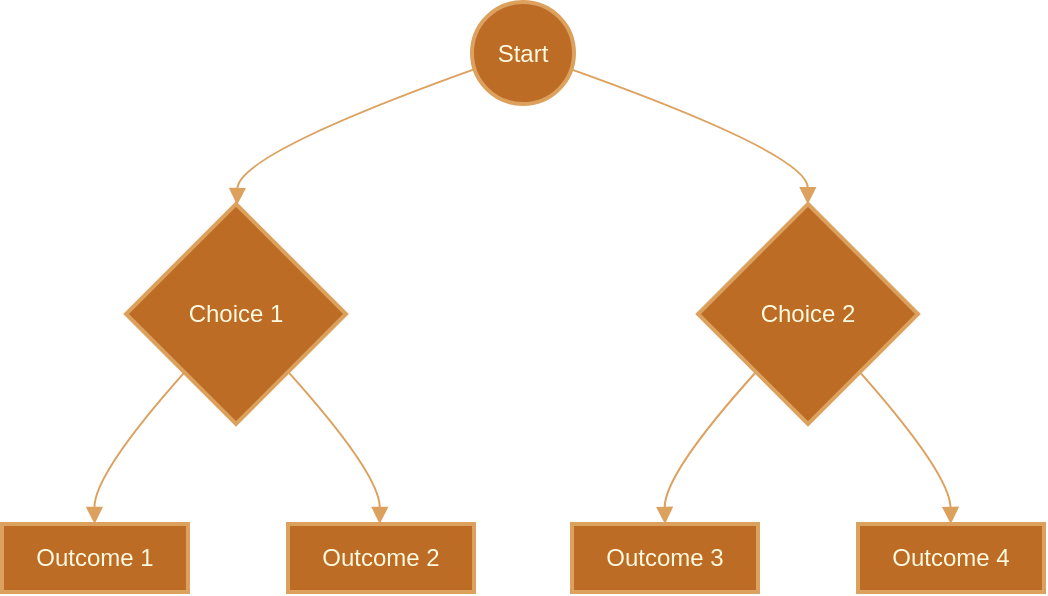 <mxfile version="24.4.10" type="github">
  <diagram name="Page-1" id="RrPEeyGKf9GaZPRZOBHh">
    <mxGraphModel dx="1195" dy="1799" grid="1" gridSize="10" guides="1" tooltips="1" connect="1" arrows="1" fold="1" page="1" pageScale="1" pageWidth="827" pageHeight="1169" math="0" shadow="0">
      <root>
        <mxCell id="0" />
        <mxCell id="1" parent="0" />
        <mxCell id="2" value="Start" style="ellipse;aspect=fixed;strokeWidth=2;whiteSpace=wrap;labelBackgroundColor=none;fillColor=#BC6C25;strokeColor=#DDA15E;fontColor=#FEFAE0;" parent="1" vertex="1">
          <mxGeometry x="235" width="51" height="51" as="geometry" />
        </mxCell>
        <mxCell id="3" value="Choice 1" style="rhombus;strokeWidth=2;whiteSpace=wrap;labelBackgroundColor=none;fillColor=#BC6C25;strokeColor=#DDA15E;fontColor=#FEFAE0;" parent="1" vertex="1">
          <mxGeometry x="62" y="101" width="110" height="110" as="geometry" />
        </mxCell>
        <mxCell id="4" value="Choice 2" style="rhombus;strokeWidth=2;whiteSpace=wrap;labelBackgroundColor=none;fillColor=#BC6C25;strokeColor=#DDA15E;fontColor=#FEFAE0;" parent="1" vertex="1">
          <mxGeometry x="348" y="101" width="110" height="110" as="geometry" />
        </mxCell>
        <mxCell id="5" value="Outcome 1" style="whiteSpace=wrap;strokeWidth=2;labelBackgroundColor=none;fillColor=#BC6C25;strokeColor=#DDA15E;fontColor=#FEFAE0;" parent="1" vertex="1">
          <mxGeometry y="261" width="93" height="34" as="geometry" />
        </mxCell>
        <mxCell id="6" value="Outcome 2" style="whiteSpace=wrap;strokeWidth=2;labelBackgroundColor=none;fillColor=#BC6C25;strokeColor=#DDA15E;fontColor=#FEFAE0;" parent="1" vertex="1">
          <mxGeometry x="143" y="261" width="93" height="34" as="geometry" />
        </mxCell>
        <mxCell id="7" value="Outcome 3" style="whiteSpace=wrap;strokeWidth=2;labelBackgroundColor=none;fillColor=#BC6C25;strokeColor=#DDA15E;fontColor=#FEFAE0;" parent="1" vertex="1">
          <mxGeometry x="285" y="261" width="93" height="34" as="geometry" />
        </mxCell>
        <mxCell id="8" value="Outcome 4" style="whiteSpace=wrap;strokeWidth=2;labelBackgroundColor=none;fillColor=#BC6C25;strokeColor=#DDA15E;fontColor=#FEFAE0;" parent="1" vertex="1">
          <mxGeometry x="428" y="261" width="93" height="34" as="geometry" />
        </mxCell>
        <mxCell id="9" value="" style="curved=1;startArrow=none;endArrow=block;exitX=0.0;exitY=0.672;entryX=0.505;entryY=-0.003;labelBackgroundColor=none;strokeColor=#DDA15E;fontColor=default;" parent="1" source="2" target="3" edge="1">
          <mxGeometry relative="1" as="geometry">
            <Array as="points">
              <mxPoint x="118" y="76" />
            </Array>
          </mxGeometry>
        </mxCell>
        <mxCell id="10" value="" style="curved=1;startArrow=none;endArrow=block;exitX=0.994;exitY=0.672;entryX=0.499;entryY=-0.003;labelBackgroundColor=none;strokeColor=#DDA15E;fontColor=default;" parent="1" source="2" target="4" edge="1">
          <mxGeometry relative="1" as="geometry">
            <Array as="points">
              <mxPoint x="403" y="76" />
            </Array>
          </mxGeometry>
        </mxCell>
        <mxCell id="11" value="" style="curved=1;startArrow=none;endArrow=block;exitX=0.059;exitY=1.0;entryX=0.498;entryY=-0.0;labelBackgroundColor=none;strokeColor=#DDA15E;fontColor=default;" parent="1" source="3" target="5" edge="1">
          <mxGeometry relative="1" as="geometry">
            <Array as="points">
              <mxPoint x="46" y="236" />
            </Array>
          </mxGeometry>
        </mxCell>
        <mxCell id="12" value="" style="curved=1;startArrow=none;endArrow=block;exitX=0.951;exitY=1.0;entryX=0.493;entryY=-0.0;labelBackgroundColor=none;strokeColor=#DDA15E;fontColor=default;" parent="1" source="3" target="6" edge="1">
          <mxGeometry relative="1" as="geometry">
            <Array as="points">
              <mxPoint x="189" y="236" />
            </Array>
          </mxGeometry>
        </mxCell>
        <mxCell id="13" value="" style="curved=1;startArrow=none;endArrow=block;exitX=0.052;exitY=1.0;entryX=0.5;entryY=-0.0;labelBackgroundColor=none;strokeColor=#DDA15E;fontColor=default;" parent="1" source="4" target="7" edge="1">
          <mxGeometry relative="1" as="geometry">
            <Array as="points">
              <mxPoint x="331" y="236" />
            </Array>
          </mxGeometry>
        </mxCell>
        <mxCell id="14" value="" style="curved=1;startArrow=none;endArrow=block;exitX=0.946;exitY=1.0;entryX=0.499;entryY=-0.0;labelBackgroundColor=none;strokeColor=#DDA15E;fontColor=default;" parent="1" source="4" target="8" edge="1">
          <mxGeometry relative="1" as="geometry">
            <Array as="points">
              <mxPoint x="474" y="236" />
            </Array>
          </mxGeometry>
        </mxCell>
      </root>
    </mxGraphModel>
  </diagram>
</mxfile>
